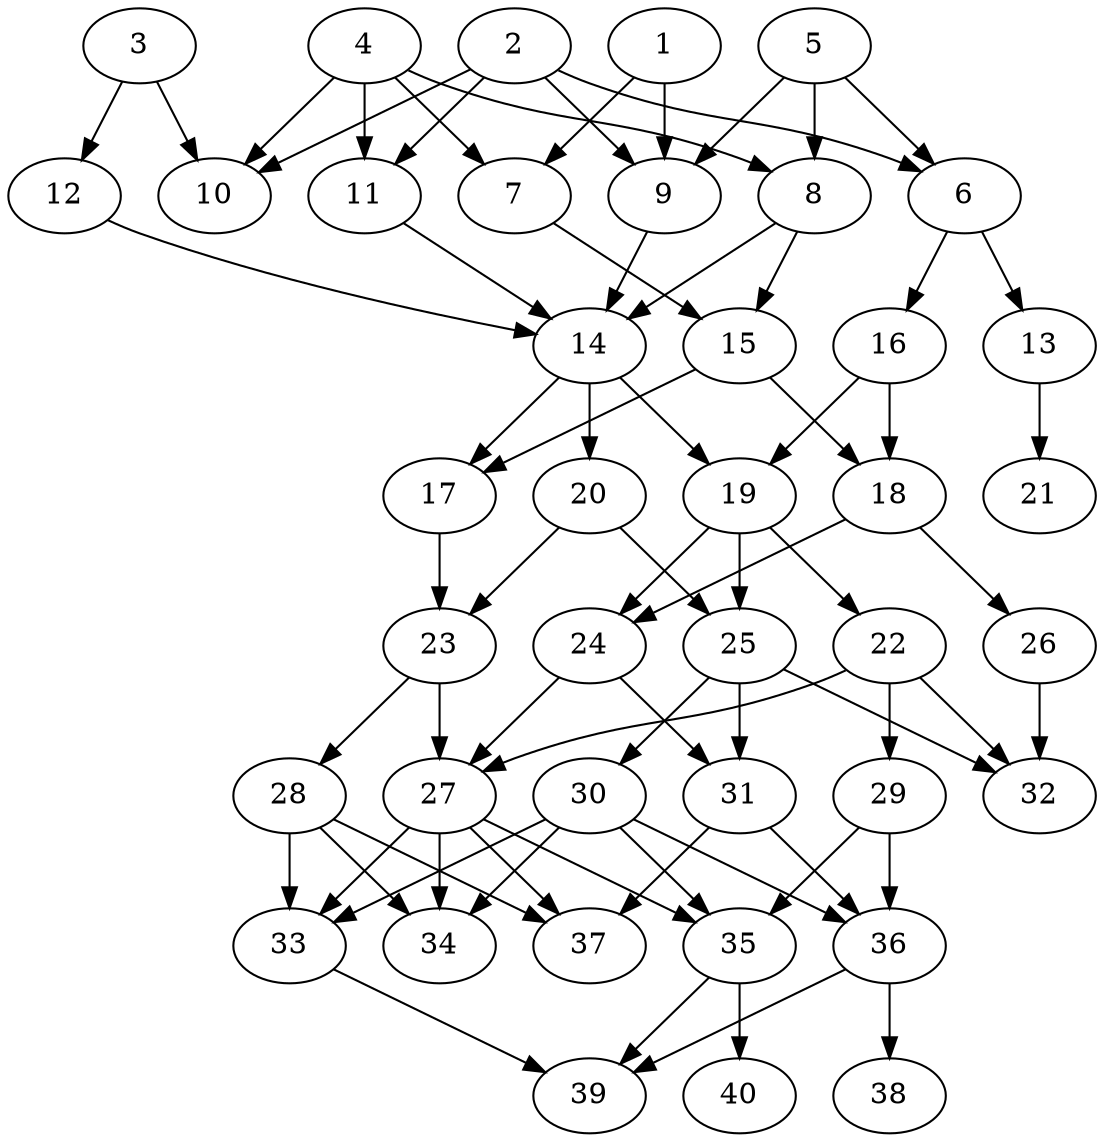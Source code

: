 // DAG automatically generated by daggen at Thu Oct  3 14:06:49 2019
// ./daggen --dot -n 40 --ccr 0.5 --fat 0.5 --regular 0.7 --density 0.5 --mindata 5242880 --maxdata 52428800 
digraph G {
  1 [size="76666880", alpha="0.20", expect_size="38333440"] 
  1 -> 7 [size ="38333440"]
  1 -> 9 [size ="38333440"]
  2 [size="48371712", alpha="0.05", expect_size="24185856"] 
  2 -> 6 [size ="24185856"]
  2 -> 9 [size ="24185856"]
  2 -> 10 [size ="24185856"]
  2 -> 11 [size ="24185856"]
  3 [size="100007936", alpha="0.07", expect_size="50003968"] 
  3 -> 10 [size ="50003968"]
  3 -> 12 [size ="50003968"]
  4 [size="64757760", alpha="0.18", expect_size="32378880"] 
  4 -> 7 [size ="32378880"]
  4 -> 8 [size ="32378880"]
  4 -> 10 [size ="32378880"]
  4 -> 11 [size ="32378880"]
  5 [size="35846144", alpha="0.18", expect_size="17923072"] 
  5 -> 6 [size ="17923072"]
  5 -> 8 [size ="17923072"]
  5 -> 9 [size ="17923072"]
  6 [size="42385408", alpha="0.19", expect_size="21192704"] 
  6 -> 13 [size ="21192704"]
  6 -> 16 [size ="21192704"]
  7 [size="48068608", alpha="0.13", expect_size="24034304"] 
  7 -> 15 [size ="24034304"]
  8 [size="37246976", alpha="0.00", expect_size="18623488"] 
  8 -> 14 [size ="18623488"]
  8 -> 15 [size ="18623488"]
  9 [size="25520128", alpha="0.09", expect_size="12760064"] 
  9 -> 14 [size ="12760064"]
  10 [size="59852800", alpha="0.19", expect_size="29926400"] 
  11 [size="89876480", alpha="0.10", expect_size="44938240"] 
  11 -> 14 [size ="44938240"]
  12 [size="88176640", alpha="0.07", expect_size="44088320"] 
  12 -> 14 [size ="44088320"]
  13 [size="17137664", alpha="0.05", expect_size="8568832"] 
  13 -> 21 [size ="8568832"]
  14 [size="50163712", alpha="0.09", expect_size="25081856"] 
  14 -> 17 [size ="25081856"]
  14 -> 19 [size ="25081856"]
  14 -> 20 [size ="25081856"]
  15 [size="41494528", alpha="0.15", expect_size="20747264"] 
  15 -> 17 [size ="20747264"]
  15 -> 18 [size ="20747264"]
  16 [size="33558528", alpha="0.04", expect_size="16779264"] 
  16 -> 18 [size ="16779264"]
  16 -> 19 [size ="16779264"]
  17 [size="27805696", alpha="0.13", expect_size="13902848"] 
  17 -> 23 [size ="13902848"]
  18 [size="91430912", alpha="0.10", expect_size="45715456"] 
  18 -> 24 [size ="45715456"]
  18 -> 26 [size ="45715456"]
  19 [size="91801600", alpha="0.10", expect_size="45900800"] 
  19 -> 22 [size ="45900800"]
  19 -> 24 [size ="45900800"]
  19 -> 25 [size ="45900800"]
  20 [size="41506816", alpha="0.04", expect_size="20753408"] 
  20 -> 23 [size ="20753408"]
  20 -> 25 [size ="20753408"]
  21 [size="35815424", alpha="0.12", expect_size="17907712"] 
  22 [size="81504256", alpha="0.09", expect_size="40752128"] 
  22 -> 27 [size ="40752128"]
  22 -> 29 [size ="40752128"]
  22 -> 32 [size ="40752128"]
  23 [size="21252096", alpha="0.04", expect_size="10626048"] 
  23 -> 27 [size ="10626048"]
  23 -> 28 [size ="10626048"]
  24 [size="44218368", alpha="0.10", expect_size="22109184"] 
  24 -> 27 [size ="22109184"]
  24 -> 31 [size ="22109184"]
  25 [size="88991744", alpha="0.02", expect_size="44495872"] 
  25 -> 30 [size ="44495872"]
  25 -> 31 [size ="44495872"]
  25 -> 32 [size ="44495872"]
  26 [size="65869824", alpha="0.01", expect_size="32934912"] 
  26 -> 32 [size ="32934912"]
  27 [size="84844544", alpha="0.08", expect_size="42422272"] 
  27 -> 33 [size ="42422272"]
  27 -> 34 [size ="42422272"]
  27 -> 35 [size ="42422272"]
  27 -> 37 [size ="42422272"]
  28 [size="52008960", alpha="0.01", expect_size="26004480"] 
  28 -> 33 [size ="26004480"]
  28 -> 34 [size ="26004480"]
  28 -> 37 [size ="26004480"]
  29 [size="98816000", alpha="0.16", expect_size="49408000"] 
  29 -> 35 [size ="49408000"]
  29 -> 36 [size ="49408000"]
  30 [size="52097024", alpha="0.02", expect_size="26048512"] 
  30 -> 33 [size ="26048512"]
  30 -> 34 [size ="26048512"]
  30 -> 35 [size ="26048512"]
  30 -> 36 [size ="26048512"]
  31 [size="72112128", alpha="0.05", expect_size="36056064"] 
  31 -> 36 [size ="36056064"]
  31 -> 37 [size ="36056064"]
  32 [size="36298752", alpha="0.05", expect_size="18149376"] 
  33 [size="76920832", alpha="0.05", expect_size="38460416"] 
  33 -> 39 [size ="38460416"]
  34 [size="94750720", alpha="0.15", expect_size="47375360"] 
  35 [size="49692672", alpha="0.10", expect_size="24846336"] 
  35 -> 39 [size ="24846336"]
  35 -> 40 [size ="24846336"]
  36 [size="61480960", alpha="0.11", expect_size="30740480"] 
  36 -> 38 [size ="30740480"]
  36 -> 39 [size ="30740480"]
  37 [size="67641344", alpha="0.15", expect_size="33820672"] 
  38 [size="11388928", alpha="0.17", expect_size="5694464"] 
  39 [size="13854720", alpha="0.16", expect_size="6927360"] 
  40 [size="90075136", alpha="0.01", expect_size="45037568"] 
}
